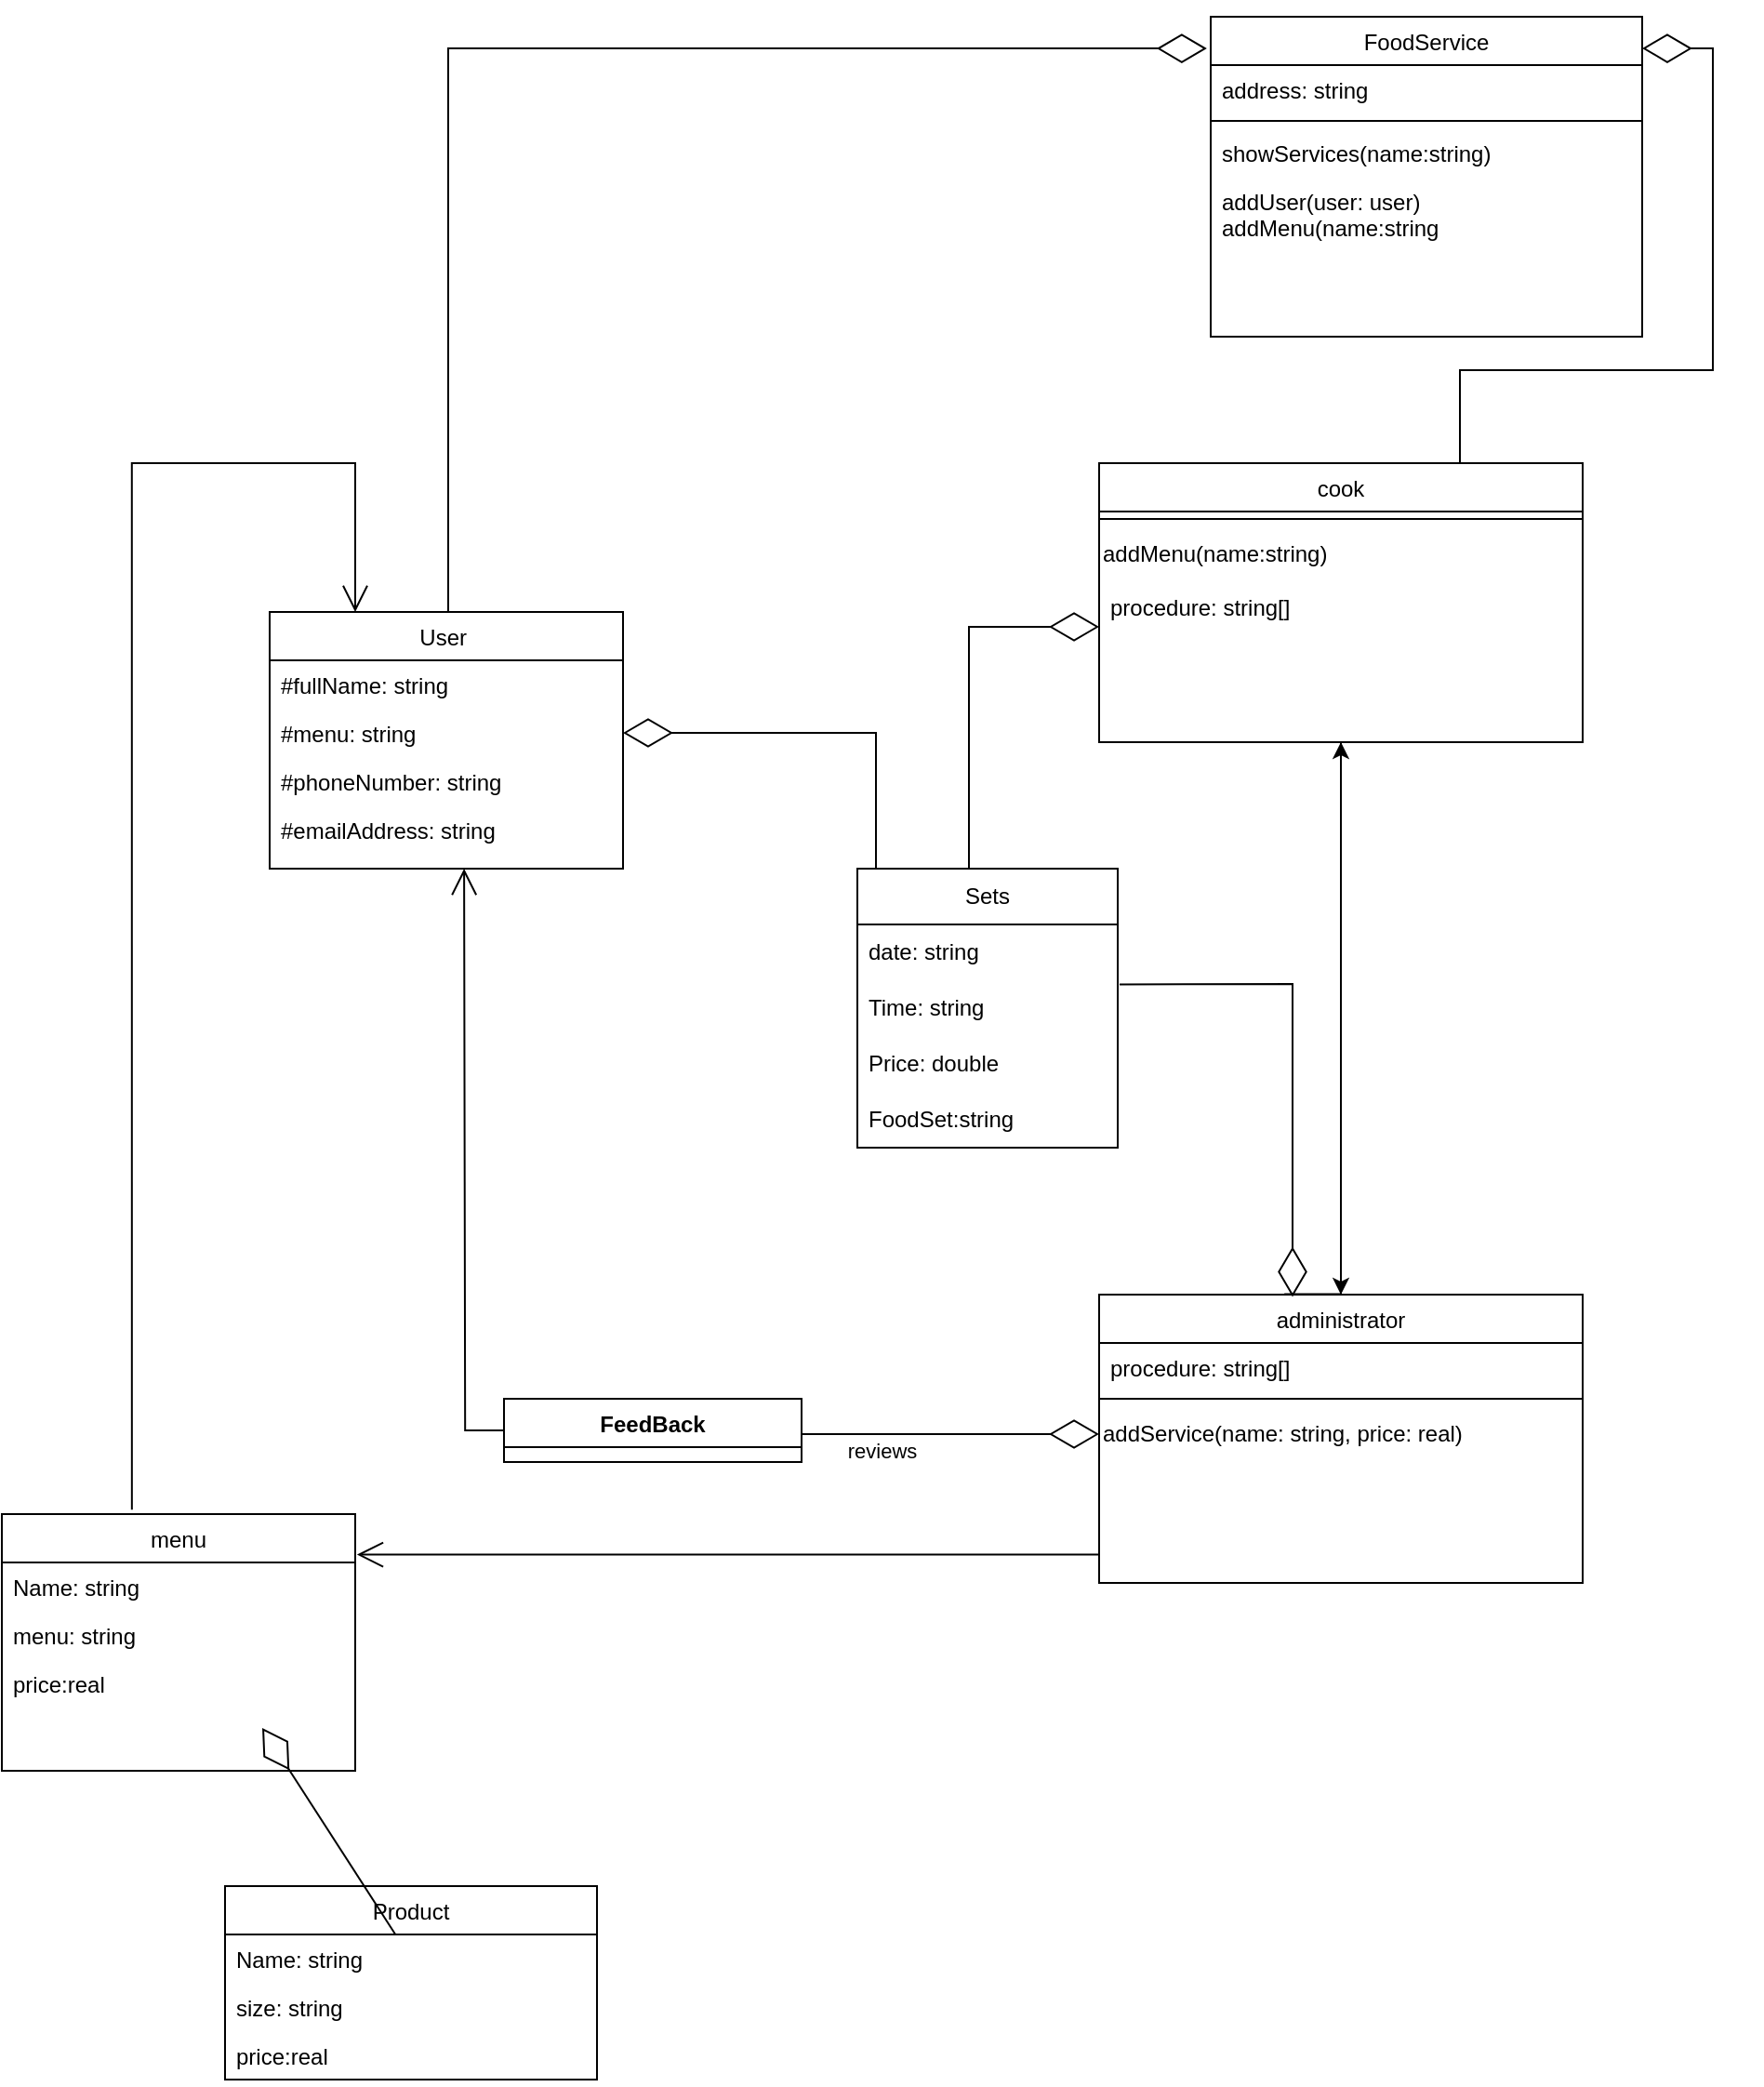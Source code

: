 <mxfile version="22.0.8" type="google">
  <diagram id="C5RBs43oDa-KdzZeNtuy" name="Page-1">
    <mxGraphModel dx="2440" dy="719" grid="1" gridSize="10" guides="1" tooltips="1" connect="1" arrows="1" fold="1" page="1" pageScale="1" pageWidth="827" pageHeight="1169" math="0" shadow="0">
      <root>
        <mxCell id="WIyWlLk6GJQsqaUBKTNV-0" />
        <mxCell id="WIyWlLk6GJQsqaUBKTNV-1" parent="WIyWlLk6GJQsqaUBKTNV-0" />
        <mxCell id="zkfFHV4jXpPFQw0GAbJ--0" value="User " style="swimlane;fontStyle=0;align=center;verticalAlign=top;childLayout=stackLayout;horizontal=1;startSize=26;horizontalStack=0;resizeParent=1;resizeLast=0;collapsible=1;marginBottom=0;rounded=0;shadow=0;strokeWidth=1;" parent="WIyWlLk6GJQsqaUBKTNV-1" vertex="1">
          <mxGeometry x="-16" y="380" width="190" height="138" as="geometry">
            <mxRectangle x="230" y="140" width="160" height="26" as="alternateBounds" />
          </mxGeometry>
        </mxCell>
        <mxCell id="zkfFHV4jXpPFQw0GAbJ--1" value="#fullName: string" style="text;align=left;verticalAlign=top;spacingLeft=4;spacingRight=4;overflow=hidden;rotatable=0;points=[[0,0.5],[1,0.5]];portConstraint=eastwest;" parent="zkfFHV4jXpPFQw0GAbJ--0" vertex="1">
          <mxGeometry y="26" width="190" height="26" as="geometry" />
        </mxCell>
        <mxCell id="zkfFHV4jXpPFQw0GAbJ--5" value="#menu: string" style="text;align=left;verticalAlign=top;spacingLeft=4;spacingRight=4;overflow=hidden;rotatable=0;points=[[0,0.5],[1,0.5]];portConstraint=eastwest;" parent="zkfFHV4jXpPFQw0GAbJ--0" vertex="1">
          <mxGeometry y="52" width="190" height="26" as="geometry" />
        </mxCell>
        <mxCell id="zkfFHV4jXpPFQw0GAbJ--2" value="#phoneNumber: string" style="text;align=left;verticalAlign=top;spacingLeft=4;spacingRight=4;overflow=hidden;rotatable=0;points=[[0,0.5],[1,0.5]];portConstraint=eastwest;rounded=0;shadow=0;html=0;" parent="zkfFHV4jXpPFQw0GAbJ--0" vertex="1">
          <mxGeometry y="78" width="190" height="26" as="geometry" />
        </mxCell>
        <mxCell id="zkfFHV4jXpPFQw0GAbJ--3" value="#emailAddress: string" style="text;align=left;verticalAlign=top;spacingLeft=4;spacingRight=4;overflow=hidden;rotatable=0;points=[[0,0.5],[1,0.5]];portConstraint=eastwest;rounded=0;shadow=0;html=0;" parent="zkfFHV4jXpPFQw0GAbJ--0" vertex="1">
          <mxGeometry y="104" width="190" height="26" as="geometry" />
        </mxCell>
        <mxCell id="A-P-jSkDre3ihjFm_ULn-9" style="edgeStyle=orthogonalEdgeStyle;rounded=0;orthogonalLoop=1;jettySize=auto;html=1;exitX=0.75;exitY=1;exitDx=0;exitDy=0;entryX=0.5;entryY=0;entryDx=0;entryDy=0;" parent="WIyWlLk6GJQsqaUBKTNV-1" source="zkfFHV4jXpPFQw0GAbJ--13" target="A-P-jSkDre3ihjFm_ULn-2" edge="1">
          <mxGeometry relative="1" as="geometry">
            <Array as="points">
              <mxPoint x="560" y="450" />
            </Array>
          </mxGeometry>
        </mxCell>
        <mxCell id="zkfFHV4jXpPFQw0GAbJ--13" value="cook" style="swimlane;fontStyle=0;align=center;verticalAlign=top;childLayout=stackLayout;horizontal=1;startSize=26;horizontalStack=0;resizeParent=1;resizeLast=0;collapsible=1;marginBottom=0;rounded=0;shadow=0;strokeWidth=1;" parent="WIyWlLk6GJQsqaUBKTNV-1" vertex="1">
          <mxGeometry x="430" y="300" width="260" height="150" as="geometry">
            <mxRectangle x="340" y="380" width="170" height="26" as="alternateBounds" />
          </mxGeometry>
        </mxCell>
        <mxCell id="zkfFHV4jXpPFQw0GAbJ--15" value="" style="line;html=1;strokeWidth=1;align=left;verticalAlign=middle;spacingTop=-1;spacingLeft=3;spacingRight=3;rotatable=0;labelPosition=right;points=[];portConstraint=eastwest;" parent="zkfFHV4jXpPFQw0GAbJ--13" vertex="1">
          <mxGeometry y="26" width="260" height="8" as="geometry" />
        </mxCell>
        <mxCell id="WhjBx9G1lE7wqRnuLQfo-1" value="addMenu(name:string)" style="text;html=1;align=left;verticalAlign=middle;resizable=0;points=[];autosize=1;strokeColor=none;fillColor=none;" parent="zkfFHV4jXpPFQw0GAbJ--13" vertex="1">
          <mxGeometry y="34" width="260" height="30" as="geometry" />
        </mxCell>
        <mxCell id="zkfFHV4jXpPFQw0GAbJ--14" value="procedure: string[]" style="text;verticalAlign=top;spacingLeft=4;spacingRight=4;overflow=hidden;rotatable=0;points=[[0,0.5],[1,0.5]];portConstraint=eastwest;" parent="zkfFHV4jXpPFQw0GAbJ--13" vertex="1">
          <mxGeometry y="64" width="260" height="26" as="geometry" />
        </mxCell>
        <mxCell id="zkfFHV4jXpPFQw0GAbJ--17" value="FoodService" style="swimlane;fontStyle=0;align=center;verticalAlign=top;childLayout=stackLayout;horizontal=1;startSize=26;horizontalStack=0;resizeParent=1;resizeLast=0;collapsible=1;marginBottom=0;rounded=0;shadow=0;strokeWidth=1;" parent="WIyWlLk6GJQsqaUBKTNV-1" vertex="1">
          <mxGeometry x="490" y="60" width="232" height="172" as="geometry">
            <mxRectangle x="550" y="140" width="160" height="26" as="alternateBounds" />
          </mxGeometry>
        </mxCell>
        <mxCell id="zkfFHV4jXpPFQw0GAbJ--18" value="address: string" style="text;align=left;verticalAlign=top;spacingLeft=4;spacingRight=4;overflow=hidden;rotatable=0;points=[[0,0.5],[1,0.5]];portConstraint=eastwest;" parent="zkfFHV4jXpPFQw0GAbJ--17" vertex="1">
          <mxGeometry y="26" width="232" height="26" as="geometry" />
        </mxCell>
        <mxCell id="zkfFHV4jXpPFQw0GAbJ--23" value="" style="line;html=1;strokeWidth=1;align=left;verticalAlign=middle;spacingTop=-1;spacingLeft=3;spacingRight=3;rotatable=0;labelPosition=right;points=[];portConstraint=eastwest;" parent="zkfFHV4jXpPFQw0GAbJ--17" vertex="1">
          <mxGeometry y="52" width="232" height="8" as="geometry" />
        </mxCell>
        <mxCell id="zkfFHV4jXpPFQw0GAbJ--24" value="showServices(name:string)" style="text;align=left;verticalAlign=top;spacingLeft=4;spacingRight=4;overflow=hidden;rotatable=0;points=[[0,0.5],[1,0.5]];portConstraint=eastwest;" parent="zkfFHV4jXpPFQw0GAbJ--17" vertex="1">
          <mxGeometry y="60" width="232" height="26" as="geometry" />
        </mxCell>
        <mxCell id="zkfFHV4jXpPFQw0GAbJ--25" value="addUser(user: user)&#xa;addMenu(name:string" style="text;align=left;verticalAlign=top;spacingLeft=4;spacingRight=4;overflow=hidden;rotatable=0;points=[[0,0.5],[1,0.5]];portConstraint=eastwest;" parent="zkfFHV4jXpPFQw0GAbJ--17" vertex="1">
          <mxGeometry y="86" width="232" height="44" as="geometry" />
        </mxCell>
        <mxCell id="8wMyxHB9Pq2_ArFYPENg-32" value="FeedBack" style="swimlane;fontStyle=1;align=center;verticalAlign=top;childLayout=stackLayout;horizontal=1;startSize=26;horizontalStack=0;resizeParent=1;resizeParentMax=0;resizeLast=0;collapsible=1;marginBottom=0;whiteSpace=wrap;html=1;" parent="WIyWlLk6GJQsqaUBKTNV-1" vertex="1">
          <mxGeometry x="110" y="803" width="160" height="34" as="geometry" />
        </mxCell>
        <mxCell id="8wMyxHB9Pq2_ArFYPENg-38" value="" style="endArrow=open;endFill=1;endSize=12;html=1;rounded=0;exitX=0;exitY=0.5;exitDx=0;exitDy=0;entryX=0.453;entryY=1.067;entryDx=0;entryDy=0;edgeStyle=orthogonalEdgeStyle;entryPerimeter=0;" parent="WIyWlLk6GJQsqaUBKTNV-1" source="8wMyxHB9Pq2_ArFYPENg-32" edge="1">
          <mxGeometry width="160" relative="1" as="geometry">
            <mxPoint x="330" y="290" as="sourcePoint" />
            <mxPoint x="88.55" y="518.01" as="targetPoint" />
          </mxGeometry>
        </mxCell>
        <mxCell id="8wMyxHB9Pq2_ArFYPENg-39" value="" style="endArrow=diamondThin;endFill=0;endSize=24;html=1;rounded=0;entryX=0;entryY=0.5;entryDx=0;entryDy=0;exitX=1;exitY=0.5;exitDx=0;exitDy=0;edgeStyle=orthogonalEdgeStyle;" parent="WIyWlLk6GJQsqaUBKTNV-1" source="8wMyxHB9Pq2_ArFYPENg-32" edge="1">
          <mxGeometry width="160" relative="1" as="geometry">
            <mxPoint x="333" y="773.5" as="sourcePoint" />
            <mxPoint x="430" y="822" as="targetPoint" />
            <Array as="points">
              <mxPoint x="270" y="822" />
            </Array>
          </mxGeometry>
        </mxCell>
        <mxCell id="WhjBx9G1lE7wqRnuLQfo-0" value="reviews" style="edgeLabel;html=1;align=center;verticalAlign=middle;resizable=0;points=[];" parent="8wMyxHB9Pq2_ArFYPENg-39" vertex="1" connectable="0">
          <mxGeometry x="-0.207" y="1" relative="1" as="geometry">
            <mxPoint x="-19" y="10" as="offset" />
          </mxGeometry>
        </mxCell>
        <mxCell id="WhjBx9G1lE7wqRnuLQfo-2" value="" style="endArrow=diamondThin;endFill=0;endSize=24;html=1;rounded=0;entryX=-0.009;entryY=0.099;entryDx=0;entryDy=0;entryPerimeter=0;exitX=0.5;exitY=0;exitDx=0;exitDy=0;edgeStyle=orthogonalEdgeStyle;" parent="WIyWlLk6GJQsqaUBKTNV-1" source="zkfFHV4jXpPFQw0GAbJ--0" target="zkfFHV4jXpPFQw0GAbJ--17" edge="1">
          <mxGeometry width="160" relative="1" as="geometry">
            <mxPoint x="17.5" y="460" as="sourcePoint" />
            <mxPoint x="810" y="300" as="targetPoint" />
            <Array as="points">
              <mxPoint x="80" y="380" />
              <mxPoint x="80" y="77" />
            </Array>
          </mxGeometry>
        </mxCell>
        <mxCell id="WhjBx9G1lE7wqRnuLQfo-3" value="" style="endArrow=diamondThin;endFill=0;endSize=24;html=1;rounded=0;entryX=1;entryY=0.099;entryDx=0;entryDy=0;entryPerimeter=0;exitX=0.75;exitY=0;exitDx=0;exitDy=0;edgeStyle=orthogonalEdgeStyle;" parent="WIyWlLk6GJQsqaUBKTNV-1" source="zkfFHV4jXpPFQw0GAbJ--13" target="zkfFHV4jXpPFQw0GAbJ--17" edge="1">
          <mxGeometry width="160" relative="1" as="geometry">
            <mxPoint x="650" y="300" as="sourcePoint" />
            <mxPoint x="810" y="300" as="targetPoint" />
            <Array as="points">
              <mxPoint x="624" y="250" />
              <mxPoint x="760" y="250" />
              <mxPoint x="760" y="77" />
            </Array>
          </mxGeometry>
        </mxCell>
        <mxCell id="A-P-jSkDre3ihjFm_ULn-8" value="" style="edgeStyle=orthogonalEdgeStyle;rounded=0;orthogonalLoop=1;jettySize=auto;html=1;exitX=0.383;exitY=-0.002;exitDx=0;exitDy=0;exitPerimeter=0;" parent="WIyWlLk6GJQsqaUBKTNV-1" source="A-P-jSkDre3ihjFm_ULn-2" edge="1">
          <mxGeometry relative="1" as="geometry">
            <mxPoint x="560" y="450" as="targetPoint" />
            <mxPoint x="560" y="620" as="sourcePoint" />
            <Array as="points">
              <mxPoint x="560" y="747" />
            </Array>
          </mxGeometry>
        </mxCell>
        <mxCell id="A-P-jSkDre3ihjFm_ULn-2" value="administrator" style="swimlane;fontStyle=0;align=center;verticalAlign=top;childLayout=stackLayout;horizontal=1;startSize=26;horizontalStack=0;resizeParent=1;resizeLast=0;collapsible=1;marginBottom=0;rounded=0;shadow=0;strokeWidth=1;" parent="WIyWlLk6GJQsqaUBKTNV-1" vertex="1">
          <mxGeometry x="430" y="747" width="260" height="155" as="geometry">
            <mxRectangle x="340" y="380" width="170" height="26" as="alternateBounds" />
          </mxGeometry>
        </mxCell>
        <mxCell id="A-P-jSkDre3ihjFm_ULn-3" value="procedure: string[]" style="text;verticalAlign=top;spacingLeft=4;spacingRight=4;overflow=hidden;rotatable=0;points=[[0,0.5],[1,0.5]];portConstraint=eastwest;" parent="A-P-jSkDre3ihjFm_ULn-2" vertex="1">
          <mxGeometry y="26" width="260" height="26" as="geometry" />
        </mxCell>
        <mxCell id="A-P-jSkDre3ihjFm_ULn-4" value="" style="line;html=1;strokeWidth=1;align=left;verticalAlign=middle;spacingTop=-1;spacingLeft=3;spacingRight=3;rotatable=0;labelPosition=right;points=[];portConstraint=eastwest;" parent="A-P-jSkDre3ihjFm_ULn-2" vertex="1">
          <mxGeometry y="52" width="260" height="8" as="geometry" />
        </mxCell>
        <mxCell id="A-P-jSkDre3ihjFm_ULn-6" value="addService(name: string, price: real)" style="text;html=1;verticalAlign=middle;resizable=0;points=[];autosize=1;strokeColor=none;fillColor=none;" parent="A-P-jSkDre3ihjFm_ULn-2" vertex="1">
          <mxGeometry y="60" width="260" height="30" as="geometry" />
        </mxCell>
        <mxCell id="n4WG5oXaFseapDtNhDoC-0" value="menu" style="swimlane;fontStyle=0;align=center;verticalAlign=top;childLayout=stackLayout;horizontal=1;startSize=26;horizontalStack=0;resizeParent=1;resizeLast=0;collapsible=1;marginBottom=0;rounded=0;shadow=0;strokeWidth=1;" vertex="1" parent="WIyWlLk6GJQsqaUBKTNV-1">
          <mxGeometry x="-160" y="865" width="190" height="138" as="geometry">
            <mxRectangle x="230" y="140" width="160" height="26" as="alternateBounds" />
          </mxGeometry>
        </mxCell>
        <mxCell id="n4WG5oXaFseapDtNhDoC-1" value="Name: string" style="text;align=left;verticalAlign=top;spacingLeft=4;spacingRight=4;overflow=hidden;rotatable=0;points=[[0,0.5],[1,0.5]];portConstraint=eastwest;" vertex="1" parent="n4WG5oXaFseapDtNhDoC-0">
          <mxGeometry y="26" width="190" height="26" as="geometry" />
        </mxCell>
        <mxCell id="n4WG5oXaFseapDtNhDoC-2" value="menu: string" style="text;align=left;verticalAlign=top;spacingLeft=4;spacingRight=4;overflow=hidden;rotatable=0;points=[[0,0.5],[1,0.5]];portConstraint=eastwest;" vertex="1" parent="n4WG5oXaFseapDtNhDoC-0">
          <mxGeometry y="52" width="190" height="26" as="geometry" />
        </mxCell>
        <mxCell id="n4WG5oXaFseapDtNhDoC-3" value="price:real" style="text;align=left;verticalAlign=top;spacingLeft=4;spacingRight=4;overflow=hidden;rotatable=0;points=[[0,0.5],[1,0.5]];portConstraint=eastwest;rounded=0;shadow=0;html=0;" vertex="1" parent="n4WG5oXaFseapDtNhDoC-0">
          <mxGeometry y="78" width="190" height="26" as="geometry" />
        </mxCell>
        <mxCell id="n4WG5oXaFseapDtNhDoC-9" value="Product" style="swimlane;fontStyle=0;align=center;verticalAlign=top;childLayout=stackLayout;horizontal=1;startSize=26;horizontalStack=0;resizeParent=1;resizeLast=0;collapsible=1;marginBottom=0;rounded=0;shadow=0;strokeWidth=1;" vertex="1" parent="WIyWlLk6GJQsqaUBKTNV-1">
          <mxGeometry x="-40" y="1065" width="200" height="104" as="geometry">
            <mxRectangle x="230" y="140" width="160" height="26" as="alternateBounds" />
          </mxGeometry>
        </mxCell>
        <mxCell id="n4WG5oXaFseapDtNhDoC-10" value="Name: string" style="text;align=left;verticalAlign=top;spacingLeft=4;spacingRight=4;overflow=hidden;rotatable=0;points=[[0,0.5],[1,0.5]];portConstraint=eastwest;" vertex="1" parent="n4WG5oXaFseapDtNhDoC-9">
          <mxGeometry y="26" width="200" height="26" as="geometry" />
        </mxCell>
        <mxCell id="n4WG5oXaFseapDtNhDoC-11" value="size: string" style="text;align=left;verticalAlign=top;spacingLeft=4;spacingRight=4;overflow=hidden;rotatable=0;points=[[0,0.5],[1,0.5]];portConstraint=eastwest;" vertex="1" parent="n4WG5oXaFseapDtNhDoC-9">
          <mxGeometry y="52" width="200" height="26" as="geometry" />
        </mxCell>
        <mxCell id="n4WG5oXaFseapDtNhDoC-12" value="price:real" style="text;align=left;verticalAlign=top;spacingLeft=4;spacingRight=4;overflow=hidden;rotatable=0;points=[[0,0.5],[1,0.5]];portConstraint=eastwest;rounded=0;shadow=0;html=0;" vertex="1" parent="n4WG5oXaFseapDtNhDoC-9">
          <mxGeometry y="78" width="200" height="26" as="geometry" />
        </mxCell>
        <mxCell id="n4WG5oXaFseapDtNhDoC-15" value="" style="endArrow=open;endFill=1;endSize=12;html=1;rounded=0;exitX=0.368;exitY=-0.017;exitDx=0;exitDy=0;edgeStyle=orthogonalEdgeStyle;exitPerimeter=0;" edge="1" parent="WIyWlLk6GJQsqaUBKTNV-1" source="n4WG5oXaFseapDtNhDoC-0">
          <mxGeometry width="160" relative="1" as="geometry">
            <mxPoint x="270" y="401.99" as="sourcePoint" />
            <mxPoint x="30" y="380" as="targetPoint" />
            <Array as="points">
              <mxPoint x="-90" y="300" />
              <mxPoint x="30" y="300" />
              <mxPoint x="30" y="380" />
            </Array>
          </mxGeometry>
        </mxCell>
        <mxCell id="n4WG5oXaFseapDtNhDoC-17" value="" style="endArrow=open;endFill=1;endSize=12;html=1;rounded=0;exitX=0;exitY=0.75;exitDx=0;exitDy=0;edgeStyle=orthogonalEdgeStyle;entryX=1.005;entryY=0.158;entryDx=0;entryDy=0;entryPerimeter=0;" edge="1" parent="WIyWlLk6GJQsqaUBKTNV-1" target="n4WG5oXaFseapDtNhDoC-0">
          <mxGeometry width="160" relative="1" as="geometry">
            <mxPoint x="430" y="870" as="sourcePoint" />
            <mxPoint x="300" y="886.75" as="targetPoint" />
            <Array as="points">
              <mxPoint x="430" y="887" />
            </Array>
          </mxGeometry>
        </mxCell>
        <mxCell id="n4WG5oXaFseapDtNhDoC-18" value="Sets" style="swimlane;fontStyle=0;childLayout=stackLayout;horizontal=1;startSize=30;horizontalStack=0;resizeParent=1;resizeParentMax=0;resizeLast=0;collapsible=1;marginBottom=0;whiteSpace=wrap;html=1;" vertex="1" parent="WIyWlLk6GJQsqaUBKTNV-1">
          <mxGeometry x="300" y="518" width="140" height="150" as="geometry" />
        </mxCell>
        <mxCell id="n4WG5oXaFseapDtNhDoC-19" value="date: string" style="text;strokeColor=none;fillColor=none;align=left;verticalAlign=middle;spacingLeft=4;spacingRight=4;overflow=hidden;points=[[0,0.5],[1,0.5]];portConstraint=eastwest;rotatable=0;whiteSpace=wrap;html=1;" vertex="1" parent="n4WG5oXaFseapDtNhDoC-18">
          <mxGeometry y="30" width="140" height="30" as="geometry" />
        </mxCell>
        <mxCell id="n4WG5oXaFseapDtNhDoC-20" value="Time: string" style="text;strokeColor=none;fillColor=none;align=left;verticalAlign=middle;spacingLeft=4;spacingRight=4;overflow=hidden;points=[[0,0.5],[1,0.5]];portConstraint=eastwest;rotatable=0;whiteSpace=wrap;html=1;" vertex="1" parent="n4WG5oXaFseapDtNhDoC-18">
          <mxGeometry y="60" width="140" height="30" as="geometry" />
        </mxCell>
        <mxCell id="n4WG5oXaFseapDtNhDoC-21" value="Price: double" style="text;strokeColor=none;fillColor=none;align=left;verticalAlign=middle;spacingLeft=4;spacingRight=4;overflow=hidden;points=[[0,0.5],[1,0.5]];portConstraint=eastwest;rotatable=0;whiteSpace=wrap;html=1;" vertex="1" parent="n4WG5oXaFseapDtNhDoC-18">
          <mxGeometry y="90" width="140" height="30" as="geometry" />
        </mxCell>
        <mxCell id="n4WG5oXaFseapDtNhDoC-22" value="FoodSet:string" style="text;strokeColor=none;fillColor=none;align=left;verticalAlign=middle;spacingLeft=4;spacingRight=4;overflow=hidden;points=[[0,0.5],[1,0.5]];portConstraint=eastwest;rotatable=0;whiteSpace=wrap;html=1;" vertex="1" parent="n4WG5oXaFseapDtNhDoC-18">
          <mxGeometry y="120" width="140" height="30" as="geometry" />
        </mxCell>
        <mxCell id="n4WG5oXaFseapDtNhDoC-23" value="" style="endArrow=diamondThin;endFill=0;endSize=24;html=1;rounded=0;" edge="1" parent="WIyWlLk6GJQsqaUBKTNV-1">
          <mxGeometry width="160" relative="1" as="geometry">
            <mxPoint x="360" y="518" as="sourcePoint" />
            <mxPoint x="430" y="388" as="targetPoint" />
            <Array as="points">
              <mxPoint x="360" y="388" />
            </Array>
          </mxGeometry>
        </mxCell>
        <mxCell id="n4WG5oXaFseapDtNhDoC-24" value="" style="endArrow=diamondThin;endFill=0;endSize=24;html=1;rounded=0;entryX=0.4;entryY=0.008;entryDx=0;entryDy=0;entryPerimeter=0;exitX=1.007;exitY=0.075;exitDx=0;exitDy=0;exitPerimeter=0;" edge="1" parent="WIyWlLk6GJQsqaUBKTNV-1" source="n4WG5oXaFseapDtNhDoC-20" target="A-P-jSkDre3ihjFm_ULn-2">
          <mxGeometry width="160" relative="1" as="geometry">
            <mxPoint x="400" y="810" as="sourcePoint" />
            <mxPoint x="470" y="680" as="targetPoint" />
            <Array as="points">
              <mxPoint x="534" y="580" />
            </Array>
          </mxGeometry>
        </mxCell>
        <mxCell id="n4WG5oXaFseapDtNhDoC-25" value="" style="endArrow=diamondThin;endFill=0;endSize=24;html=1;rounded=0;entryX=1;entryY=0.5;entryDx=0;entryDy=0;" edge="1" parent="WIyWlLk6GJQsqaUBKTNV-1" target="zkfFHV4jXpPFQw0GAbJ--5">
          <mxGeometry width="160" relative="1" as="geometry">
            <mxPoint x="310" y="518" as="sourcePoint" />
            <mxPoint x="380" y="388" as="targetPoint" />
            <Array as="points">
              <mxPoint x="310" y="445" />
            </Array>
          </mxGeometry>
        </mxCell>
        <mxCell id="n4WG5oXaFseapDtNhDoC-29" value="" style="endArrow=diamondThin;endFill=0;endSize=24;html=1;rounded=0;" edge="1" parent="WIyWlLk6GJQsqaUBKTNV-1" source="n4WG5oXaFseapDtNhDoC-10">
          <mxGeometry width="160" relative="1" as="geometry">
            <mxPoint x="160" y="890" as="sourcePoint" />
            <mxPoint x="-20" y="980" as="targetPoint" />
          </mxGeometry>
        </mxCell>
      </root>
    </mxGraphModel>
  </diagram>
</mxfile>
